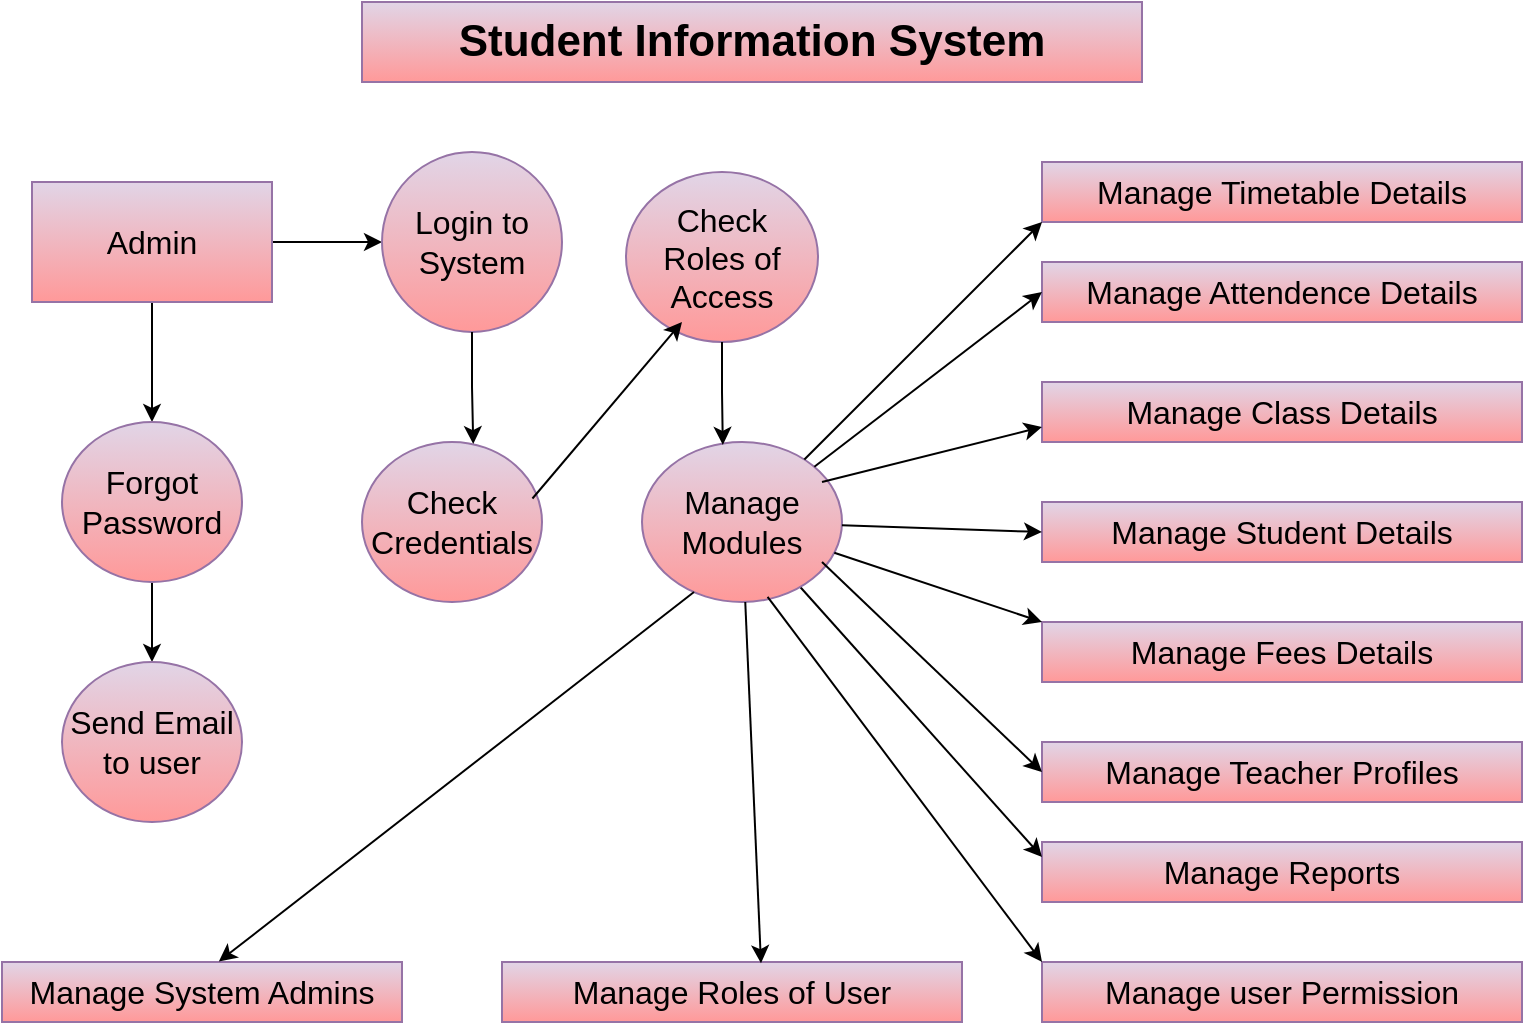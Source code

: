 <mxfile version="28.1.1">
  <diagram name="Page-1" id="Gq5SZT9E_bL-imFKy4DE">
    <mxGraphModel dx="1042" dy="562" grid="1" gridSize="10" guides="1" tooltips="1" connect="1" arrows="1" fold="1" page="1" pageScale="1" pageWidth="827" pageHeight="1169" math="0" shadow="0">
      <root>
        <mxCell id="0" />
        <mxCell id="1" parent="0" />
        <mxCell id="bhHPWnLezCkzr_7qNG7L-42" style="edgeStyle=orthogonalEdgeStyle;rounded=0;orthogonalLoop=1;jettySize=auto;html=1;entryX=0.5;entryY=0;entryDx=0;entryDy=0;" edge="1" parent="1" source="bhHPWnLezCkzr_7qNG7L-1" target="bhHPWnLezCkzr_7qNG7L-5">
          <mxGeometry relative="1" as="geometry" />
        </mxCell>
        <mxCell id="bhHPWnLezCkzr_7qNG7L-43" style="edgeStyle=orthogonalEdgeStyle;rounded=0;orthogonalLoop=1;jettySize=auto;html=1;exitX=1;exitY=0.5;exitDx=0;exitDy=0;entryX=0;entryY=0.5;entryDx=0;entryDy=0;" edge="1" parent="1" source="bhHPWnLezCkzr_7qNG7L-1" target="bhHPWnLezCkzr_7qNG7L-2">
          <mxGeometry relative="1" as="geometry" />
        </mxCell>
        <mxCell id="bhHPWnLezCkzr_7qNG7L-1" value="&lt;font style=&quot;font-size: 16px;&quot;&gt;Admin&lt;/font&gt;" style="rounded=0;whiteSpace=wrap;html=1;fillColor=#e1d5e7;strokeColor=#9673a6;gradientColor=#FF9999;" vertex="1" parent="1">
          <mxGeometry x="35" y="120" width="120" height="60" as="geometry" />
        </mxCell>
        <mxCell id="bhHPWnLezCkzr_7qNG7L-2" value="&lt;font style=&quot;font-size: 16px;&quot;&gt;Login to&lt;/font&gt;&lt;div&gt;&lt;font style=&quot;font-size: 16px;&quot;&gt;System&lt;/font&gt;&lt;/div&gt;" style="ellipse;whiteSpace=wrap;html=1;fillColor=#e1d5e7;strokeColor=#9673a6;gradientColor=#FF9999;" vertex="1" parent="1">
          <mxGeometry x="210" y="105" width="90" height="90" as="geometry" />
        </mxCell>
        <mxCell id="bhHPWnLezCkzr_7qNG7L-4" value="&lt;font style=&quot;font-size: 16px;&quot;&gt;Check&lt;/font&gt;&lt;div&gt;&lt;font style=&quot;font-size: 16px;&quot;&gt;Roles of&lt;/font&gt;&lt;/div&gt;&lt;div&gt;&lt;font style=&quot;font-size: 16px;&quot;&gt;Access&lt;/font&gt;&lt;/div&gt;" style="ellipse;whiteSpace=wrap;html=1;fillColor=#e1d5e7;strokeColor=#9673a6;gradientColor=#FF9999;" vertex="1" parent="1">
          <mxGeometry x="332" y="115" width="96" height="85" as="geometry" />
        </mxCell>
        <mxCell id="bhHPWnLezCkzr_7qNG7L-46" value="" style="edgeStyle=orthogonalEdgeStyle;rounded=0;orthogonalLoop=1;jettySize=auto;html=1;" edge="1" parent="1" source="bhHPWnLezCkzr_7qNG7L-5" target="bhHPWnLezCkzr_7qNG7L-8">
          <mxGeometry relative="1" as="geometry">
            <Array as="points">
              <mxPoint x="95" y="340" />
              <mxPoint x="95" y="340" />
            </Array>
          </mxGeometry>
        </mxCell>
        <mxCell id="bhHPWnLezCkzr_7qNG7L-5" value="&lt;font style=&quot;font-size: 16px;&quot;&gt;Forgot&lt;/font&gt;&lt;div&gt;&lt;font style=&quot;font-size: 16px;&quot;&gt;Password&lt;/font&gt;&lt;/div&gt;" style="ellipse;whiteSpace=wrap;html=1;fillColor=#e1d5e7;strokeColor=#9673a6;gradientColor=#FF9999;" vertex="1" parent="1">
          <mxGeometry x="50" y="240" width="90" height="80" as="geometry" />
        </mxCell>
        <mxCell id="bhHPWnLezCkzr_7qNG7L-6" value="&lt;font style=&quot;font-size: 16px;&quot;&gt;Check&lt;/font&gt;&lt;div&gt;&lt;font style=&quot;font-size: 16px;&quot;&gt;Credentials&lt;/font&gt;&lt;/div&gt;" style="ellipse;whiteSpace=wrap;html=1;fillColor=#e1d5e7;strokeColor=#9673a6;gradientColor=#FF9999;" vertex="1" parent="1">
          <mxGeometry x="200" y="250" width="90" height="80" as="geometry" />
        </mxCell>
        <mxCell id="bhHPWnLezCkzr_7qNG7L-8" value="&lt;font style=&quot;font-size: 16px;&quot;&gt;Send Email&lt;/font&gt;&lt;div&gt;&lt;font style=&quot;font-size: 16px;&quot;&gt;to user&lt;/font&gt;&lt;/div&gt;" style="ellipse;whiteSpace=wrap;html=1;fillColor=#e1d5e7;strokeColor=#9673a6;gradientColor=#FF9999;" vertex="1" parent="1">
          <mxGeometry x="50" y="360" width="90" height="80" as="geometry" />
        </mxCell>
        <mxCell id="bhHPWnLezCkzr_7qNG7L-9" value="&lt;font style=&quot;font-size: 22px;&quot;&gt;&lt;b&gt;Student Information System&lt;/b&gt;&lt;/font&gt;" style="rounded=0;whiteSpace=wrap;html=1;fillColor=#e1d5e7;strokeColor=#9673a6;gradientColor=#FF9999;" vertex="1" parent="1">
          <mxGeometry x="200" y="30" width="390" height="40" as="geometry" />
        </mxCell>
        <mxCell id="bhHPWnLezCkzr_7qNG7L-10" value="&lt;font style=&quot;font-size: 16px;&quot;&gt;Manage Timetable Details&lt;/font&gt;" style="rounded=0;whiteSpace=wrap;html=1;fillColor=#e1d5e7;strokeColor=#9673a6;gradientColor=#FF9999;" vertex="1" parent="1">
          <mxGeometry x="540" y="110" width="240" height="30" as="geometry" />
        </mxCell>
        <mxCell id="bhHPWnLezCkzr_7qNG7L-14" style="edgeStyle=orthogonalEdgeStyle;rounded=0;orthogonalLoop=1;jettySize=auto;html=1;exitX=0.25;exitY=0;exitDx=0;exitDy=0;" edge="1" parent="1" source="bhHPWnLezCkzr_7qNG7L-11">
          <mxGeometry relative="1" as="geometry">
            <mxPoint x="620" y="170" as="targetPoint" />
          </mxGeometry>
        </mxCell>
        <mxCell id="bhHPWnLezCkzr_7qNG7L-11" value="&lt;font style=&quot;font-size: 16px;&quot;&gt;Manage Attendence Details&lt;/font&gt;" style="rounded=0;whiteSpace=wrap;html=1;fillColor=#e1d5e7;strokeColor=#9673a6;gradientColor=#FF9999;" vertex="1" parent="1">
          <mxGeometry x="540" y="160" width="240" height="30" as="geometry" />
        </mxCell>
        <mxCell id="bhHPWnLezCkzr_7qNG7L-12" value="&lt;font style=&quot;font-size: 16px;&quot;&gt;Manage Class Details&lt;/font&gt;" style="rounded=0;whiteSpace=wrap;html=1;fillColor=#e1d5e7;strokeColor=#9673a6;gradientColor=#FF9999;" vertex="1" parent="1">
          <mxGeometry x="540" y="220" width="240" height="30" as="geometry" />
        </mxCell>
        <mxCell id="bhHPWnLezCkzr_7qNG7L-13" value="&lt;font style=&quot;font-size: 16px;&quot;&gt;Manage Student Details&lt;/font&gt;" style="rounded=0;whiteSpace=wrap;html=1;fillColor=#e1d5e7;strokeColor=#9673a6;gradientColor=#FF9999;" vertex="1" parent="1">
          <mxGeometry x="540" y="280" width="240" height="30" as="geometry" />
        </mxCell>
        <mxCell id="bhHPWnLezCkzr_7qNG7L-16" value="&lt;font style=&quot;font-size: 16px;&quot;&gt;Manage Fees Details&lt;/font&gt;" style="rounded=0;whiteSpace=wrap;html=1;fillColor=#e1d5e7;strokeColor=#9673a6;gradientColor=#FF9999;" vertex="1" parent="1">
          <mxGeometry x="540" y="340" width="240" height="30" as="geometry" />
        </mxCell>
        <mxCell id="bhHPWnLezCkzr_7qNG7L-17" value="&lt;font style=&quot;font-size: 16px;&quot;&gt;Manage Teacher Profiles&lt;/font&gt;" style="rounded=0;whiteSpace=wrap;html=1;fillColor=#e1d5e7;strokeColor=#9673a6;gradientColor=#FF9999;" vertex="1" parent="1">
          <mxGeometry x="540" y="400" width="240" height="30" as="geometry" />
        </mxCell>
        <mxCell id="bhHPWnLezCkzr_7qNG7L-19" value="&lt;font style=&quot;font-size: 16px;&quot;&gt;Manage System Admins&lt;/font&gt;" style="rounded=0;whiteSpace=wrap;html=1;fillColor=#e1d5e7;strokeColor=#9673a6;gradientColor=#FF9999;" vertex="1" parent="1">
          <mxGeometry x="20" y="510" width="200" height="30" as="geometry" />
        </mxCell>
        <mxCell id="bhHPWnLezCkzr_7qNG7L-20" value="&lt;font style=&quot;font-size: 16px;&quot;&gt;Manage Roles of User&lt;/font&gt;" style="rounded=0;whiteSpace=wrap;html=1;fillColor=#e1d5e7;strokeColor=#9673a6;gradientColor=#FF9999;" vertex="1" parent="1">
          <mxGeometry x="270" y="510" width="230" height="30" as="geometry" />
        </mxCell>
        <mxCell id="bhHPWnLezCkzr_7qNG7L-21" value="&lt;font style=&quot;font-size: 16px;&quot;&gt;Manage user Permission&lt;/font&gt;" style="rounded=0;whiteSpace=wrap;html=1;fillColor=#e1d5e7;strokeColor=#9673a6;gradientColor=#FF9999;" vertex="1" parent="1">
          <mxGeometry x="540" y="510" width="240" height="30" as="geometry" />
        </mxCell>
        <mxCell id="bhHPWnLezCkzr_7qNG7L-32" value="&lt;font style=&quot;font-size: 16px;&quot;&gt;Manage Reports&lt;/font&gt;" style="rounded=0;whiteSpace=wrap;html=1;fillColor=#e1d5e7;strokeColor=#9673a6;gradientColor=#FF9999;" vertex="1" parent="1">
          <mxGeometry x="540" y="450" width="240" height="30" as="geometry" />
        </mxCell>
        <mxCell id="bhHPWnLezCkzr_7qNG7L-39" value="" style="endArrow=classic;html=1;rounded=0;entryX=0;entryY=0.25;entryDx=0;entryDy=0;" edge="1" parent="1" source="bhHPWnLezCkzr_7qNG7L-7" target="bhHPWnLezCkzr_7qNG7L-32">
          <mxGeometry width="50" height="50" relative="1" as="geometry">
            <mxPoint x="340" y="320" as="sourcePoint" />
            <mxPoint x="390" y="270" as="targetPoint" />
          </mxGeometry>
        </mxCell>
        <mxCell id="bhHPWnLezCkzr_7qNG7L-40" value="" style="endArrow=classic;html=1;rounded=0;" edge="1" parent="1" source="bhHPWnLezCkzr_7qNG7L-7">
          <mxGeometry width="50" height="50" relative="1" as="geometry">
            <mxPoint x="340" y="320" as="sourcePoint" />
            <mxPoint x="390" y="270" as="targetPoint" />
          </mxGeometry>
        </mxCell>
        <mxCell id="bhHPWnLezCkzr_7qNG7L-7" value="&lt;font style=&quot;font-size: 16px;&quot;&gt;Manage&lt;/font&gt;&lt;div&gt;&lt;font style=&quot;font-size: 16px;&quot;&gt;Modules&lt;/font&gt;&lt;/div&gt;" style="ellipse;whiteSpace=wrap;html=1;fillColor=#e1d5e7;strokeColor=#9673a6;gradientColor=#FF9999;" vertex="1" parent="1">
          <mxGeometry x="340" y="250" width="100" height="80" as="geometry" />
        </mxCell>
        <mxCell id="bhHPWnLezCkzr_7qNG7L-45" style="edgeStyle=orthogonalEdgeStyle;rounded=0;orthogonalLoop=1;jettySize=auto;html=1;exitX=0.5;exitY=1;exitDx=0;exitDy=0;entryX=0.618;entryY=0.013;entryDx=0;entryDy=0;entryPerimeter=0;" edge="1" parent="1" source="bhHPWnLezCkzr_7qNG7L-2" target="bhHPWnLezCkzr_7qNG7L-6">
          <mxGeometry relative="1" as="geometry" />
        </mxCell>
        <mxCell id="bhHPWnLezCkzr_7qNG7L-48" value="" style="endArrow=classic;html=1;rounded=0;exitX=0.947;exitY=0.353;exitDx=0;exitDy=0;exitPerimeter=0;" edge="1" parent="1" source="bhHPWnLezCkzr_7qNG7L-6">
          <mxGeometry width="50" height="50" relative="1" as="geometry">
            <mxPoint x="300" y="260" as="sourcePoint" />
            <mxPoint x="360" y="190" as="targetPoint" />
          </mxGeometry>
        </mxCell>
        <mxCell id="bhHPWnLezCkzr_7qNG7L-49" style="edgeStyle=orthogonalEdgeStyle;rounded=0;orthogonalLoop=1;jettySize=auto;html=1;exitX=0.5;exitY=1;exitDx=0;exitDy=0;entryX=0.404;entryY=0.018;entryDx=0;entryDy=0;entryPerimeter=0;" edge="1" parent="1" source="bhHPWnLezCkzr_7qNG7L-4" target="bhHPWnLezCkzr_7qNG7L-7">
          <mxGeometry relative="1" as="geometry" />
        </mxCell>
        <mxCell id="bhHPWnLezCkzr_7qNG7L-50" value="" style="endArrow=classic;html=1;rounded=0;entryX=0;entryY=1;entryDx=0;entryDy=0;" edge="1" parent="1" source="bhHPWnLezCkzr_7qNG7L-7" target="bhHPWnLezCkzr_7qNG7L-10">
          <mxGeometry width="50" height="50" relative="1" as="geometry">
            <mxPoint x="220" y="340" as="sourcePoint" />
            <mxPoint x="270" y="290" as="targetPoint" />
          </mxGeometry>
        </mxCell>
        <mxCell id="bhHPWnLezCkzr_7qNG7L-51" value="" style="endArrow=classic;html=1;rounded=0;entryX=0;entryY=0.5;entryDx=0;entryDy=0;" edge="1" parent="1" source="bhHPWnLezCkzr_7qNG7L-7" target="bhHPWnLezCkzr_7qNG7L-11">
          <mxGeometry width="50" height="50" relative="1" as="geometry">
            <mxPoint x="220" y="340" as="sourcePoint" />
            <mxPoint x="270" y="290" as="targetPoint" />
          </mxGeometry>
        </mxCell>
        <mxCell id="bhHPWnLezCkzr_7qNG7L-52" value="" style="endArrow=classic;html=1;rounded=0;entryX=0;entryY=0.75;entryDx=0;entryDy=0;" edge="1" parent="1" target="bhHPWnLezCkzr_7qNG7L-12">
          <mxGeometry width="50" height="50" relative="1" as="geometry">
            <mxPoint x="430" y="270" as="sourcePoint" />
            <mxPoint x="270" y="290" as="targetPoint" />
          </mxGeometry>
        </mxCell>
        <mxCell id="bhHPWnLezCkzr_7qNG7L-53" value="" style="endArrow=classic;html=1;rounded=0;entryX=0.542;entryY=-0.007;entryDx=0;entryDy=0;entryPerimeter=0;exitX=0.26;exitY=0.938;exitDx=0;exitDy=0;exitPerimeter=0;" edge="1" parent="1" source="bhHPWnLezCkzr_7qNG7L-7" target="bhHPWnLezCkzr_7qNG7L-19">
          <mxGeometry width="50" height="50" relative="1" as="geometry">
            <mxPoint x="360" y="330" as="sourcePoint" />
            <mxPoint x="270" y="290" as="targetPoint" />
          </mxGeometry>
        </mxCell>
        <mxCell id="bhHPWnLezCkzr_7qNG7L-54" value="" style="endArrow=classic;html=1;rounded=0;entryX=0.563;entryY=0.02;entryDx=0;entryDy=0;entryPerimeter=0;" edge="1" parent="1" source="bhHPWnLezCkzr_7qNG7L-7" target="bhHPWnLezCkzr_7qNG7L-20">
          <mxGeometry width="50" height="50" relative="1" as="geometry">
            <mxPoint x="220" y="340" as="sourcePoint" />
            <mxPoint x="270" y="290" as="targetPoint" />
          </mxGeometry>
        </mxCell>
        <mxCell id="bhHPWnLezCkzr_7qNG7L-55" value="" style="endArrow=classic;html=1;rounded=0;entryX=0;entryY=0;entryDx=0;entryDy=0;exitX=0.628;exitY=0.968;exitDx=0;exitDy=0;exitPerimeter=0;" edge="1" parent="1" source="bhHPWnLezCkzr_7qNG7L-7" target="bhHPWnLezCkzr_7qNG7L-21">
          <mxGeometry width="50" height="50" relative="1" as="geometry">
            <mxPoint x="220" y="340" as="sourcePoint" />
            <mxPoint x="270" y="290" as="targetPoint" />
          </mxGeometry>
        </mxCell>
        <mxCell id="bhHPWnLezCkzr_7qNG7L-56" value="" style="endArrow=classic;html=1;rounded=0;entryX=0;entryY=0.5;entryDx=0;entryDy=0;" edge="1" parent="1" target="bhHPWnLezCkzr_7qNG7L-17">
          <mxGeometry width="50" height="50" relative="1" as="geometry">
            <mxPoint x="430" y="310" as="sourcePoint" />
            <mxPoint x="270" y="290" as="targetPoint" />
          </mxGeometry>
        </mxCell>
        <mxCell id="bhHPWnLezCkzr_7qNG7L-57" value="" style="endArrow=classic;html=1;rounded=0;entryX=0;entryY=0.5;entryDx=0;entryDy=0;" edge="1" parent="1" source="bhHPWnLezCkzr_7qNG7L-7" target="bhHPWnLezCkzr_7qNG7L-13">
          <mxGeometry width="50" height="50" relative="1" as="geometry">
            <mxPoint x="220" y="340" as="sourcePoint" />
            <mxPoint x="270" y="290" as="targetPoint" />
          </mxGeometry>
        </mxCell>
        <mxCell id="bhHPWnLezCkzr_7qNG7L-58" value="" style="endArrow=classic;html=1;rounded=0;entryX=0;entryY=0;entryDx=0;entryDy=0;" edge="1" parent="1" source="bhHPWnLezCkzr_7qNG7L-7" target="bhHPWnLezCkzr_7qNG7L-16">
          <mxGeometry width="50" height="50" relative="1" as="geometry">
            <mxPoint x="220" y="340" as="sourcePoint" />
            <mxPoint x="270" y="290" as="targetPoint" />
          </mxGeometry>
        </mxCell>
      </root>
    </mxGraphModel>
  </diagram>
</mxfile>
